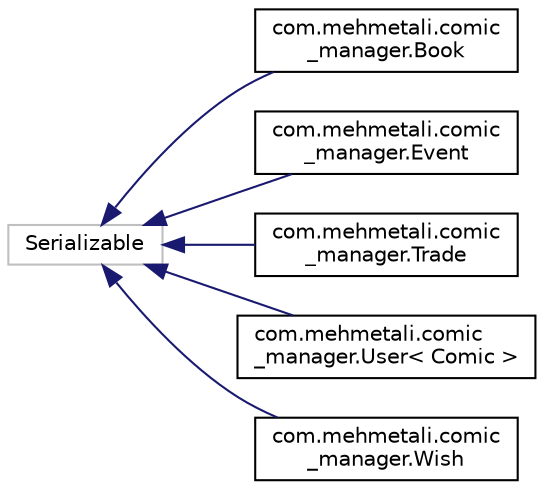 digraph "Graphical Class Hierarchy"
{
 // LATEX_PDF_SIZE
  edge [fontname="Helvetica",fontsize="10",labelfontname="Helvetica",labelfontsize="10"];
  node [fontname="Helvetica",fontsize="10",shape=record];
  rankdir="LR";
  Node8 [label="Serializable",height=0.2,width=0.4,color="grey75", fillcolor="white", style="filled",tooltip=" "];
  Node8 -> Node0 [dir="back",color="midnightblue",fontsize="10",style="solid",fontname="Helvetica"];
  Node0 [label="com.mehmetali.comic\l_manager.Book",height=0.2,width=0.4,color="black", fillcolor="white", style="filled",URL="$classcom_1_1mehmetali_1_1comic__manager_1_1Book.html",tooltip=" "];
  Node8 -> Node10 [dir="back",color="midnightblue",fontsize="10",style="solid",fontname="Helvetica"];
  Node10 [label="com.mehmetali.comic\l_manager.Event",height=0.2,width=0.4,color="black", fillcolor="white", style="filled",URL="$classcom_1_1mehmetali_1_1comic__manager_1_1Event.html",tooltip=" "];
  Node8 -> Node11 [dir="back",color="midnightblue",fontsize="10",style="solid",fontname="Helvetica"];
  Node11 [label="com.mehmetali.comic\l_manager.Trade",height=0.2,width=0.4,color="black", fillcolor="white", style="filled",URL="$classcom_1_1mehmetali_1_1comic__manager_1_1Trade.html",tooltip=" "];
  Node8 -> Node12 [dir="back",color="midnightblue",fontsize="10",style="solid",fontname="Helvetica"];
  Node12 [label="com.mehmetali.comic\l_manager.User\< Comic \>",height=0.2,width=0.4,color="black", fillcolor="white", style="filled",URL="$classcom_1_1mehmetali_1_1comic__manager_1_1User.html",tooltip=" "];
  Node8 -> Node13 [dir="back",color="midnightblue",fontsize="10",style="solid",fontname="Helvetica"];
  Node13 [label="com.mehmetali.comic\l_manager.Wish",height=0.2,width=0.4,color="black", fillcolor="white", style="filled",URL="$classcom_1_1mehmetali_1_1comic__manager_1_1Wish.html",tooltip=" "];
}
